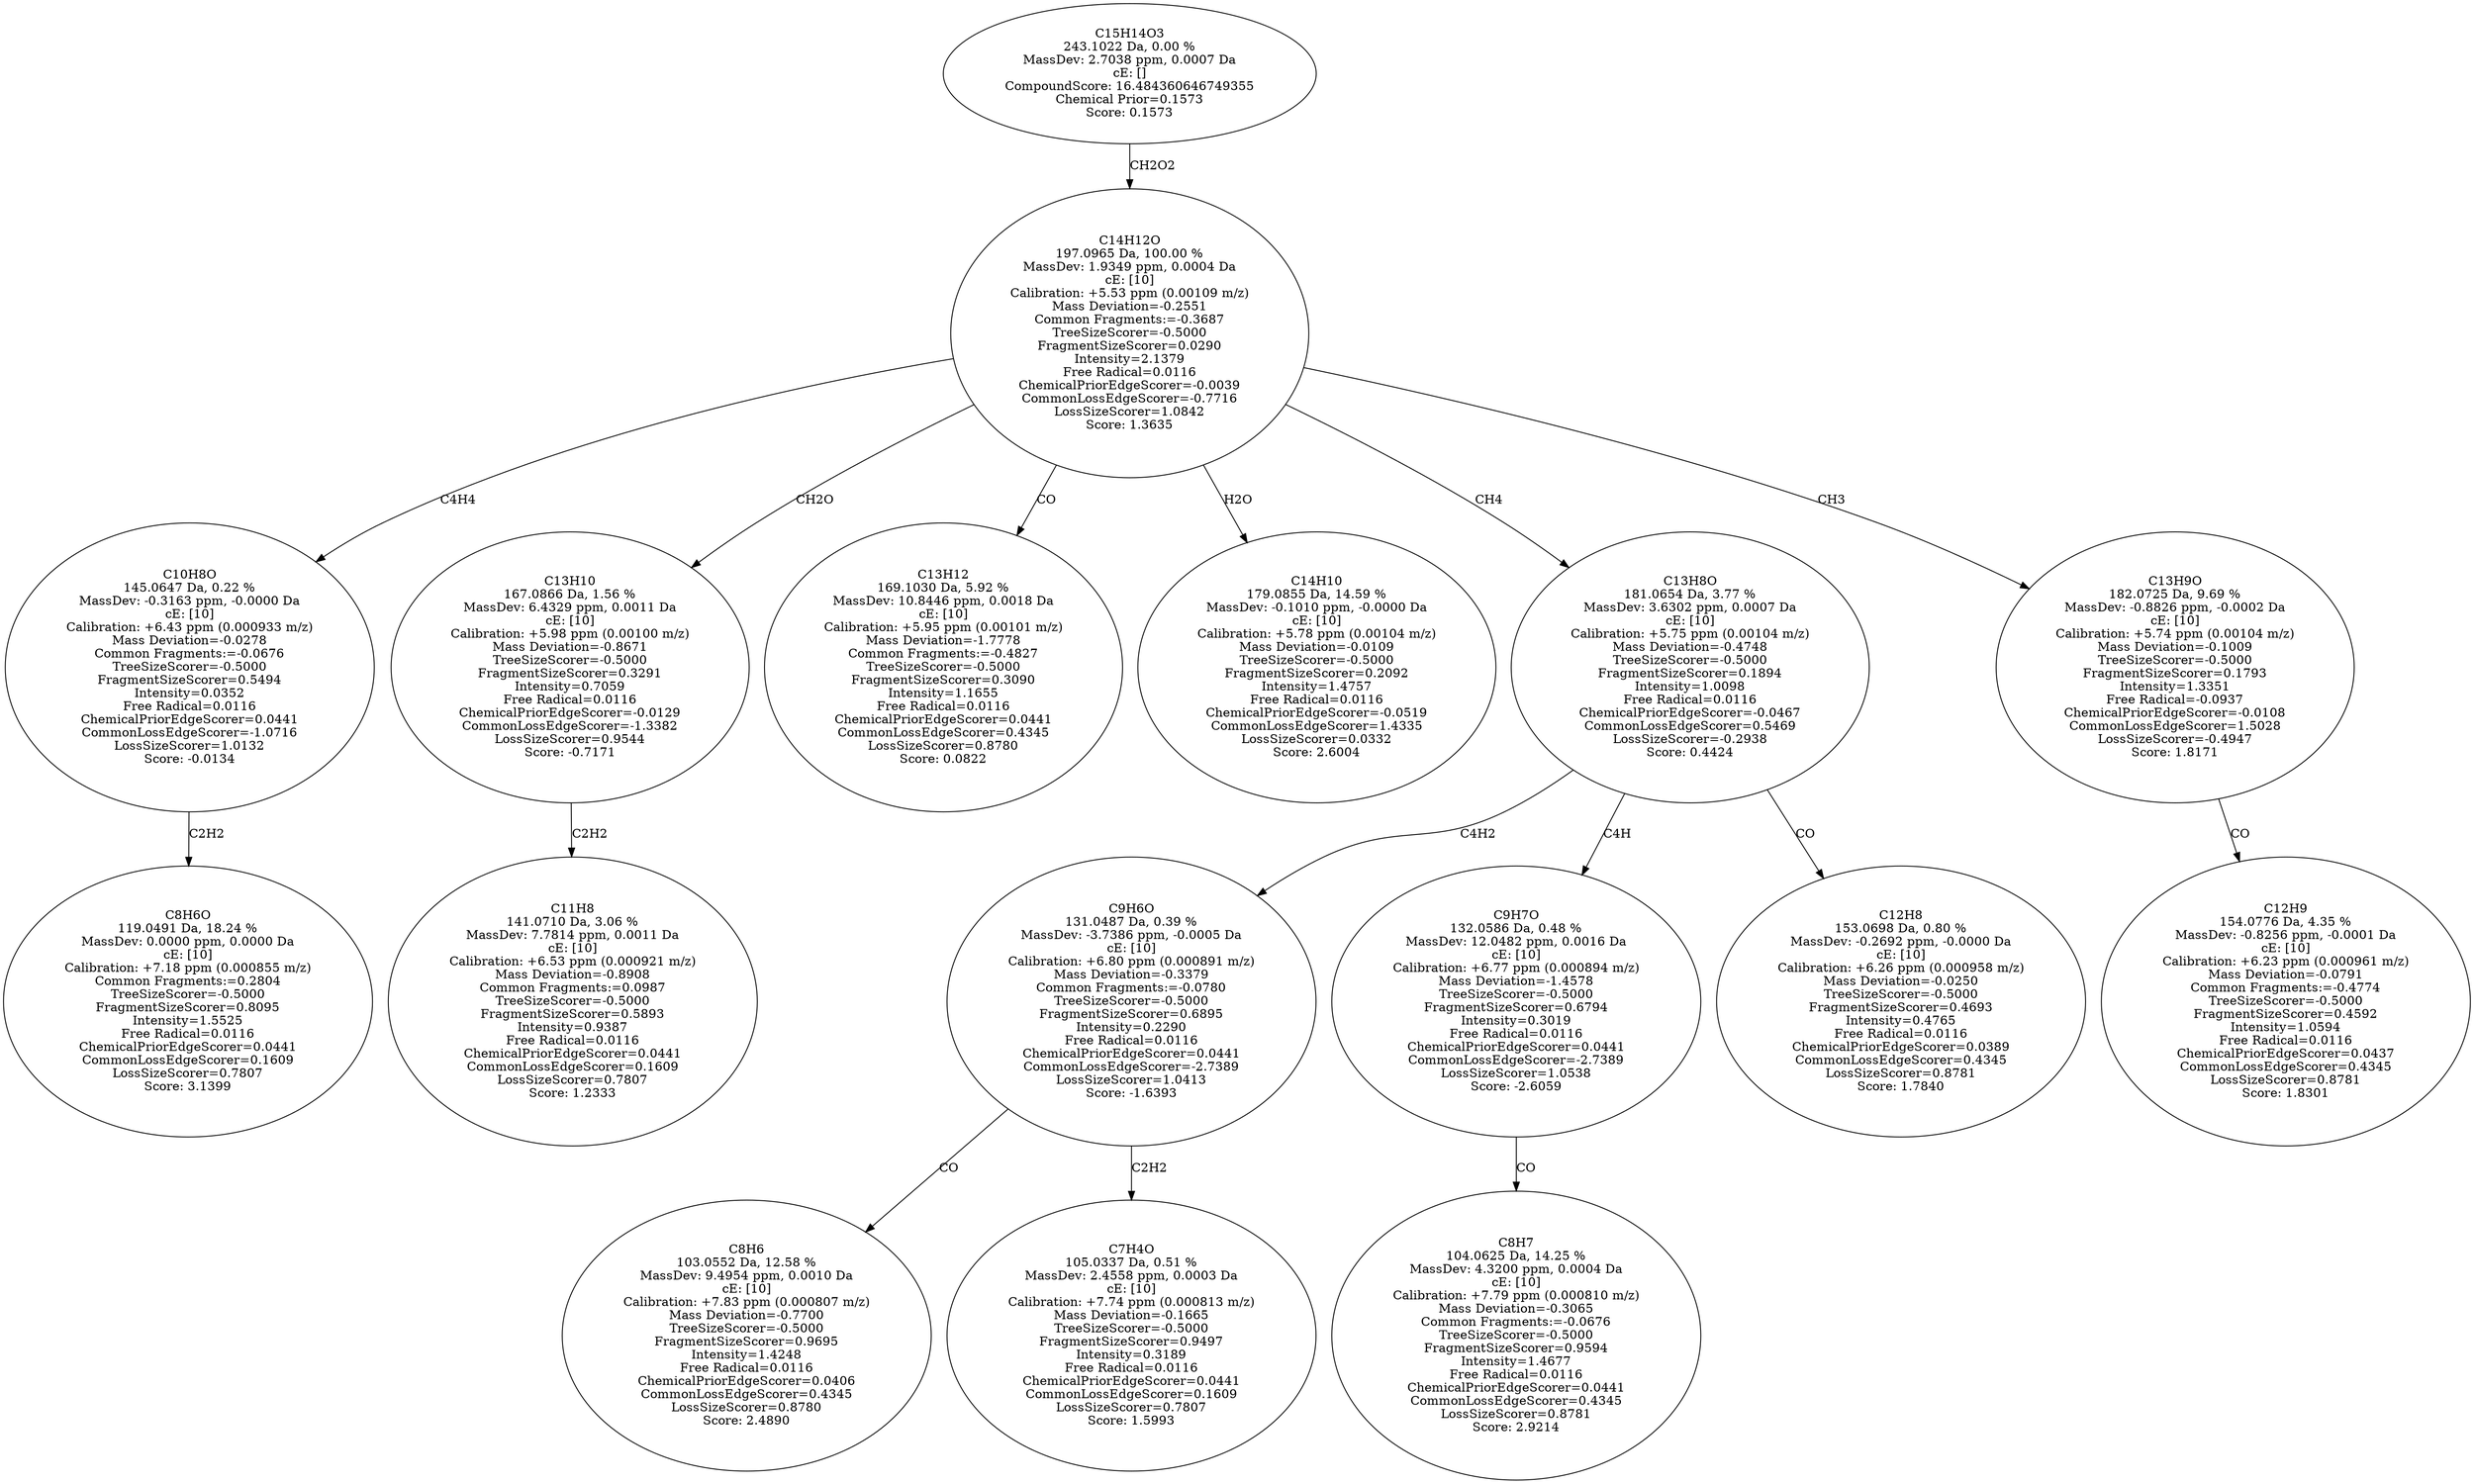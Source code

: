 strict digraph {
v1 [label="C8H6O\n119.0491 Da, 18.24 %\nMassDev: 0.0000 ppm, 0.0000 Da\ncE: [10]\nCalibration: +7.18 ppm (0.000855 m/z)\nCommon Fragments:=0.2804\nTreeSizeScorer=-0.5000\nFragmentSizeScorer=0.8095\nIntensity=1.5525\nFree Radical=0.0116\nChemicalPriorEdgeScorer=0.0441\nCommonLossEdgeScorer=0.1609\nLossSizeScorer=0.7807\nScore: 3.1399"];
v2 [label="C10H8O\n145.0647 Da, 0.22 %\nMassDev: -0.3163 ppm, -0.0000 Da\ncE: [10]\nCalibration: +6.43 ppm (0.000933 m/z)\nMass Deviation=-0.0278\nCommon Fragments:=-0.0676\nTreeSizeScorer=-0.5000\nFragmentSizeScorer=0.5494\nIntensity=0.0352\nFree Radical=0.0116\nChemicalPriorEdgeScorer=0.0441\nCommonLossEdgeScorer=-1.0716\nLossSizeScorer=1.0132\nScore: -0.0134"];
v3 [label="C11H8\n141.0710 Da, 3.06 %\nMassDev: 7.7814 ppm, 0.0011 Da\ncE: [10]\nCalibration: +6.53 ppm (0.000921 m/z)\nMass Deviation=-0.8908\nCommon Fragments:=0.0987\nTreeSizeScorer=-0.5000\nFragmentSizeScorer=0.5893\nIntensity=0.9387\nFree Radical=0.0116\nChemicalPriorEdgeScorer=0.0441\nCommonLossEdgeScorer=0.1609\nLossSizeScorer=0.7807\nScore: 1.2333"];
v4 [label="C13H10\n167.0866 Da, 1.56 %\nMassDev: 6.4329 ppm, 0.0011 Da\ncE: [10]\nCalibration: +5.98 ppm (0.00100 m/z)\nMass Deviation=-0.8671\nTreeSizeScorer=-0.5000\nFragmentSizeScorer=0.3291\nIntensity=0.7059\nFree Radical=0.0116\nChemicalPriorEdgeScorer=-0.0129\nCommonLossEdgeScorer=-1.3382\nLossSizeScorer=0.9544\nScore: -0.7171"];
v5 [label="C13H12\n169.1030 Da, 5.92 %\nMassDev: 10.8446 ppm, 0.0018 Da\ncE: [10]\nCalibration: +5.95 ppm (0.00101 m/z)\nMass Deviation=-1.7778\nCommon Fragments:=-0.4827\nTreeSizeScorer=-0.5000\nFragmentSizeScorer=0.3090\nIntensity=1.1655\nFree Radical=0.0116\nChemicalPriorEdgeScorer=0.0441\nCommonLossEdgeScorer=0.4345\nLossSizeScorer=0.8780\nScore: 0.0822"];
v6 [label="C14H10\n179.0855 Da, 14.59 %\nMassDev: -0.1010 ppm, -0.0000 Da\ncE: [10]\nCalibration: +5.78 ppm (0.00104 m/z)\nMass Deviation=-0.0109\nTreeSizeScorer=-0.5000\nFragmentSizeScorer=0.2092\nIntensity=1.4757\nFree Radical=0.0116\nChemicalPriorEdgeScorer=-0.0519\nCommonLossEdgeScorer=1.4335\nLossSizeScorer=0.0332\nScore: 2.6004"];
v7 [label="C8H6\n103.0552 Da, 12.58 %\nMassDev: 9.4954 ppm, 0.0010 Da\ncE: [10]\nCalibration: +7.83 ppm (0.000807 m/z)\nMass Deviation=-0.7700\nTreeSizeScorer=-0.5000\nFragmentSizeScorer=0.9695\nIntensity=1.4248\nFree Radical=0.0116\nChemicalPriorEdgeScorer=0.0406\nCommonLossEdgeScorer=0.4345\nLossSizeScorer=0.8780\nScore: 2.4890"];
v8 [label="C7H4O\n105.0337 Da, 0.51 %\nMassDev: 2.4558 ppm, 0.0003 Da\ncE: [10]\nCalibration: +7.74 ppm (0.000813 m/z)\nMass Deviation=-0.1665\nTreeSizeScorer=-0.5000\nFragmentSizeScorer=0.9497\nIntensity=0.3189\nFree Radical=0.0116\nChemicalPriorEdgeScorer=0.0441\nCommonLossEdgeScorer=0.1609\nLossSizeScorer=0.7807\nScore: 1.5993"];
v9 [label="C9H6O\n131.0487 Da, 0.39 %\nMassDev: -3.7386 ppm, -0.0005 Da\ncE: [10]\nCalibration: +6.80 ppm (0.000891 m/z)\nMass Deviation=-0.3379\nCommon Fragments:=-0.0780\nTreeSizeScorer=-0.5000\nFragmentSizeScorer=0.6895\nIntensity=0.2290\nFree Radical=0.0116\nChemicalPriorEdgeScorer=0.0441\nCommonLossEdgeScorer=-2.7389\nLossSizeScorer=1.0413\nScore: -1.6393"];
v10 [label="C8H7\n104.0625 Da, 14.25 %\nMassDev: 4.3200 ppm, 0.0004 Da\ncE: [10]\nCalibration: +7.79 ppm (0.000810 m/z)\nMass Deviation=-0.3065\nCommon Fragments:=-0.0676\nTreeSizeScorer=-0.5000\nFragmentSizeScorer=0.9594\nIntensity=1.4677\nFree Radical=0.0116\nChemicalPriorEdgeScorer=0.0441\nCommonLossEdgeScorer=0.4345\nLossSizeScorer=0.8781\nScore: 2.9214"];
v11 [label="C9H7O\n132.0586 Da, 0.48 %\nMassDev: 12.0482 ppm, 0.0016 Da\ncE: [10]\nCalibration: +6.77 ppm (0.000894 m/z)\nMass Deviation=-1.4578\nTreeSizeScorer=-0.5000\nFragmentSizeScorer=0.6794\nIntensity=0.3019\nFree Radical=0.0116\nChemicalPriorEdgeScorer=0.0441\nCommonLossEdgeScorer=-2.7389\nLossSizeScorer=1.0538\nScore: -2.6059"];
v12 [label="C12H8\n153.0698 Da, 0.80 %\nMassDev: -0.2692 ppm, -0.0000 Da\ncE: [10]\nCalibration: +6.26 ppm (0.000958 m/z)\nMass Deviation=-0.0250\nTreeSizeScorer=-0.5000\nFragmentSizeScorer=0.4693\nIntensity=0.4765\nFree Radical=0.0116\nChemicalPriorEdgeScorer=0.0389\nCommonLossEdgeScorer=0.4345\nLossSizeScorer=0.8781\nScore: 1.7840"];
v13 [label="C13H8O\n181.0654 Da, 3.77 %\nMassDev: 3.6302 ppm, 0.0007 Da\ncE: [10]\nCalibration: +5.75 ppm (0.00104 m/z)\nMass Deviation=-0.4748\nTreeSizeScorer=-0.5000\nFragmentSizeScorer=0.1894\nIntensity=1.0098\nFree Radical=0.0116\nChemicalPriorEdgeScorer=-0.0467\nCommonLossEdgeScorer=0.5469\nLossSizeScorer=-0.2938\nScore: 0.4424"];
v14 [label="C12H9\n154.0776 Da, 4.35 %\nMassDev: -0.8256 ppm, -0.0001 Da\ncE: [10]\nCalibration: +6.23 ppm (0.000961 m/z)\nMass Deviation=-0.0791\nCommon Fragments:=-0.4774\nTreeSizeScorer=-0.5000\nFragmentSizeScorer=0.4592\nIntensity=1.0594\nFree Radical=0.0116\nChemicalPriorEdgeScorer=0.0437\nCommonLossEdgeScorer=0.4345\nLossSizeScorer=0.8781\nScore: 1.8301"];
v15 [label="C13H9O\n182.0725 Da, 9.69 %\nMassDev: -0.8826 ppm, -0.0002 Da\ncE: [10]\nCalibration: +5.74 ppm (0.00104 m/z)\nMass Deviation=-0.1009\nTreeSizeScorer=-0.5000\nFragmentSizeScorer=0.1793\nIntensity=1.3351\nFree Radical=-0.0937\nChemicalPriorEdgeScorer=-0.0108\nCommonLossEdgeScorer=1.5028\nLossSizeScorer=-0.4947\nScore: 1.8171"];
v16 [label="C14H12O\n197.0965 Da, 100.00 %\nMassDev: 1.9349 ppm, 0.0004 Da\ncE: [10]\nCalibration: +5.53 ppm (0.00109 m/z)\nMass Deviation=-0.2551\nCommon Fragments:=-0.3687\nTreeSizeScorer=-0.5000\nFragmentSizeScorer=0.0290\nIntensity=2.1379\nFree Radical=0.0116\nChemicalPriorEdgeScorer=-0.0039\nCommonLossEdgeScorer=-0.7716\nLossSizeScorer=1.0842\nScore: 1.3635"];
v17 [label="C15H14O3\n243.1022 Da, 0.00 %\nMassDev: 2.7038 ppm, 0.0007 Da\ncE: []\nCompoundScore: 16.484360646749355\nChemical Prior=0.1573\nScore: 0.1573"];
v2 -> v1 [label="C2H2"];
v16 -> v2 [label="C4H4"];
v4 -> v3 [label="C2H2"];
v16 -> v4 [label="CH2O"];
v16 -> v5 [label="CO"];
v16 -> v6 [label="H2O"];
v9 -> v7 [label="CO"];
v9 -> v8 [label="C2H2"];
v13 -> v9 [label="C4H2"];
v11 -> v10 [label="CO"];
v13 -> v11 [label="C4H"];
v13 -> v12 [label="CO"];
v16 -> v13 [label="CH4"];
v15 -> v14 [label="CO"];
v16 -> v15 [label="CH3"];
v17 -> v16 [label="CH2O2"];
}